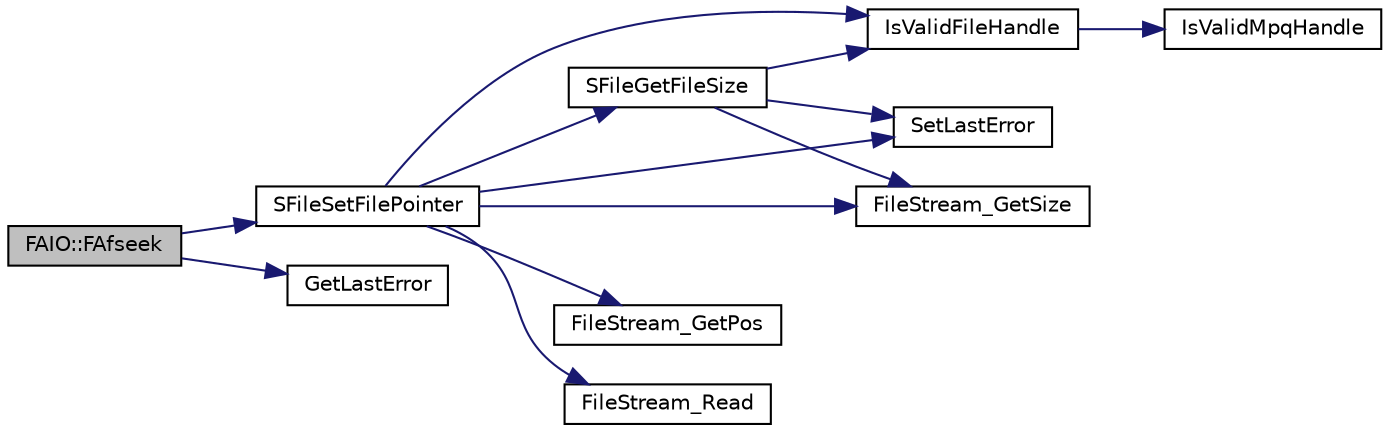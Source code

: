 digraph G
{
  edge [fontname="Helvetica",fontsize="10",labelfontname="Helvetica",labelfontsize="10"];
  node [fontname="Helvetica",fontsize="10",shape=record];
  rankdir="LR";
  Node1 [label="FAIO::FAfseek",height=0.2,width=0.4,color="black", fillcolor="grey75", style="filled" fontcolor="black"];
  Node1 -> Node2 [color="midnightblue",fontsize="10",style="solid",fontname="Helvetica"];
  Node2 [label="SFileSetFilePointer",height=0.2,width=0.4,color="black", fillcolor="white", style="filled",URL="$_s_file_read_file_8cpp.html#a6e34d029cecd26331b44985dd5622927"];
  Node2 -> Node3 [color="midnightblue",fontsize="10",style="solid",fontname="Helvetica"];
  Node3 [label="IsValidFileHandle",height=0.2,width=0.4,color="black", fillcolor="white", style="filled",URL="$_s_base_common_8cpp.html#a3216d5c62d758be099dfa3324cf34dd3"];
  Node3 -> Node4 [color="midnightblue",fontsize="10",style="solid",fontname="Helvetica"];
  Node4 [label="IsValidMpqHandle",height=0.2,width=0.4,color="black", fillcolor="white", style="filled",URL="$_s_base_common_8cpp.html#a67882fdf8d424efbb6b2e1f748583a66"];
  Node2 -> Node5 [color="midnightblue",fontsize="10",style="solid",fontname="Helvetica"];
  Node5 [label="SetLastError",height=0.2,width=0.4,color="black", fillcolor="white", style="filled",URL="$_file_stream_8cpp.html#ae12246cf2f9f9aa8e3a6367bd9fa2aed"];
  Node2 -> Node6 [color="midnightblue",fontsize="10",style="solid",fontname="Helvetica"];
  Node6 [label="FileStream_GetPos",height=0.2,width=0.4,color="black", fillcolor="white", style="filled",URL="$_file_stream_8cpp.html#a4cda734fc220ab4b32e1f2bf9b5446fc"];
  Node2 -> Node7 [color="midnightblue",fontsize="10",style="solid",fontname="Helvetica"];
  Node7 [label="FileStream_GetSize",height=0.2,width=0.4,color="black", fillcolor="white", style="filled",URL="$_file_stream_8cpp.html#af505319882f0f4aaf396b6d061a2275b"];
  Node2 -> Node8 [color="midnightblue",fontsize="10",style="solid",fontname="Helvetica"];
  Node8 [label="SFileGetFileSize",height=0.2,width=0.4,color="black", fillcolor="white", style="filled",URL="$_s_file_read_file_8cpp.html#a1d30c5a49fb9c1c1669884646282e4d3"];
  Node8 -> Node3 [color="midnightblue",fontsize="10",style="solid",fontname="Helvetica"];
  Node8 -> Node7 [color="midnightblue",fontsize="10",style="solid",fontname="Helvetica"];
  Node8 -> Node5 [color="midnightblue",fontsize="10",style="solid",fontname="Helvetica"];
  Node2 -> Node9 [color="midnightblue",fontsize="10",style="solid",fontname="Helvetica"];
  Node9 [label="FileStream_Read",height=0.2,width=0.4,color="black", fillcolor="white", style="filled",URL="$_file_stream_8cpp.html#a593f3b1416f7497c28fa5552cd1b3003"];
  Node1 -> Node10 [color="midnightblue",fontsize="10",style="solid",fontname="Helvetica"];
  Node10 [label="GetLastError",height=0.2,width=0.4,color="black", fillcolor="white", style="filled",URL="$_file_stream_8cpp.html#a10b9a284527af83a44533867b0aff0fc"];
}
